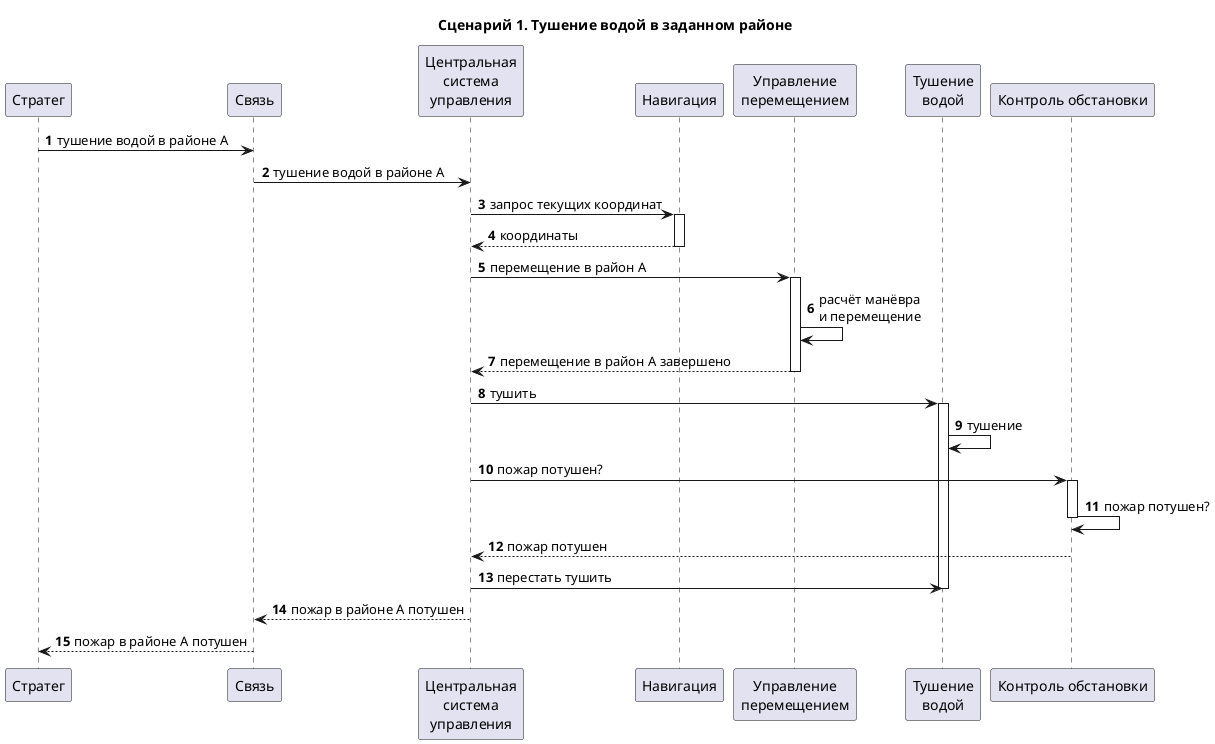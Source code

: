 @startuml ff-archipelag-water-ff

title Сценарий 1. Тушение водой в заданном районе

autonumber


participant Стратег as strat
participant "Связь" as connectivity
participant "Центральная\nсистема\nуправления" as blaControl
participant "Навигация" as positioning 
participant "Управление\nперемещением" as movement
participant "Тушение\nводой" as waterFF
participant "Контроль обстановки" as envChecker
'participant "Поджигание" as fireFF  


strat -> connectivity: тушение водой в районе А
connectivity-> blaControl: тушение водой в районе А
blaControl -> positioning++: запрос текущих координат
positioning --> blaControl--: координаты
blaControl -> movement++: перемещение в район А
movement -> movement: расчёт манёвра\nи перемещение
movement --> blaControl--: перемещение в район А завершено
blaControl -> waterFF++: тушить
waterFF -> waterFF: тушение
blaControl  -> envChecker++: пожар потушен?
envChecker -> envChecker--: пожар потушен?
envChecker --> blaControl: пожар потушен
blaControl -> waterFF--: перестать тушить
deactivate waterFF
blaControl --> connectivity: пожар в районе А потушен
connectivity--> strat: пожар в районе А потушен 

@enduml


@startuml ff-archipelag-fire-ff

title Сценарий 2. Запуск встречного пала в заданном районе

autonumber


participant Стратег as strat
participant "Связь" as connectivity
participant "Центральная\nсистема\nуправления" as blaControl
participant "Навигация" as positioning 
participant "Управление\nперемещением" as movement
'participant "Тушение\nводой" as waterFF
participant "Контроль обстановки" as envChecker
participant "Поджигание" as fireFF  


strat -> connectivity: пустить встречный пал в районе А
connectivity-> blaControl: пустить встречный пал в районе А
blaControl -> positioning++: запрос текущих координат
positioning --> blaControl--: координаты
blaControl -> movement++: перемещение в район А
movement -> movement: расчёт манёвра\nи перемещение
movement --> blaControl--: перемещение в район А завершено
blaControl -> fireFF++: поджигай
fireFF -> fireFF: поджигание
blaControl  -> envChecker++: пал пущен?
envChecker -> envChecker--: пал пущен?
envChecker --> blaControl: пал пущен
blaControl -> fireFF--: перестать поджигать
deactivate fireFF
blaControl --> connectivity: встречный пал в районе А запущен
connectivity--> strat: встречный пал в районе А запущен

@enduml


@startuml ff-archipelag-new-arch-fire-ff

title Сценарий 2* (позитивный). Запуск встречного пала в заданном районе + новая архитектура

autonumber


participant Стратег as strat
participant "Связь" as connectivity
participant "Контроль аутентичности\nполётного задания" as conAuth
participant "Контроль активации\nцепей тушения и поджига" as ffModeEnabler
participant "Центральная\nсистема\nуправления" as blaControl
participant "Комплексирование" as posComplexing
participant "Навигация\nGNSS + ИНС" as positioning 
participant "Управление\nперемещением" as movement
participant "Контроль обстановки" as envChecker
participant "Поджигание" as fireFF  


strat -> connectivity: пустить встречный пал в районе А
connectivity -> conAuth: пустить встречный пал в районе А
conAuth -> conAuth: проверка аутентичности задания
conAuth -> ffModeEnabler: пустить встречный пал в районе А
conAuth-> blaControl: пустить встречный пал в районе А
posComplexing -> positioning: запрос текущих координат
positioning -> posComplexing++: координаты
posComplexing -> posComplexing: контроль целостности
blaControl -> posComplexing: запрос текущих координат
posComplexing --> blaControl--: координаты
blaControl -> movement++: перемещение в район А
movement -> movement: расчёт манёвра\nи перемещение
movement --> blaControl--: перемещение в район А завершено
blaControl -> fireFF++: поджигай
fireFF -> ffModeEnabler++: запрос поджигания
posComplexing -> positioning: запрос текущих координат
positioning -> posComplexing++: координаты
ffModeEnabler -> posComplexing: запрос текущих координат и времени
posComplexing --> ffModeEnabler--: координаты и время
ffModeEnabler -> ffModeEnabler: проверка разрешённого режима и района
ffModeEnabler -> fireFF: цепи поджигания активированы
fireFF -> fireFF: поджигание
ffModeEnabler -> ffModeEnabler: контроль положения
blaControl  -> envChecker++: пал пущен?
envChecker -> envChecker--: пал пущен?
envChecker --> blaControl: пал пущен
blaControl -> fireFF--: перестать поджигать
fireFF -> ffModeEnabler: перестал поджигать
deactivate fireFF
ffModeEnabler -> ffModeEnabler: отключить цепи поджига
deactivate ffModeEnabler
blaControl --> connectivity: встречный пал в районе А запущен
connectivity--> strat: встречный пал в районе А запущен

@enduml


@startuml ff-archipelag-water-ff-demo

title Сценарий 1. Тушение водой в заданном районе

autonumber


participant Стратег as strat
participant "Связь" as connectivity
participant "Центральная\nсистема\nуправления" as blaControl
participant "Навигация" as positioning 
participant "Управление\nперемещением" as movement
participant "Тушение\nводой" as waterFF
participant "Контроль обстановки" as envChecker
'participant "Поджигание" as fireFF  


strat -> connectivity: тушение водой в районе А
connectivity-> blaControl: тушение водой в районе А
blaControl -> positioning++: запрос текущих координат
positioning --> blaControl--: координаты
blaControl -> movement++: перемещение в район А
movement -> movement: расчёт манёвра\nи перемещение
movement --> blaControl--: перемещение в район А завершено
blaControl -> waterFF++: тушить
waterFF -> waterFF: тушение
blaControl  -> envChecker++: пожар потушен?
envChecker -> envChecker--: пожар потушен?
envChecker --> blaControl: пожар потушен
blaControl -> waterFF--: перестать тушить
deactivate waterFF
blaControl --> connectivity: пожар в районе А потушен
connectivity--> strat: пожар в районе А потушен 

@enduml